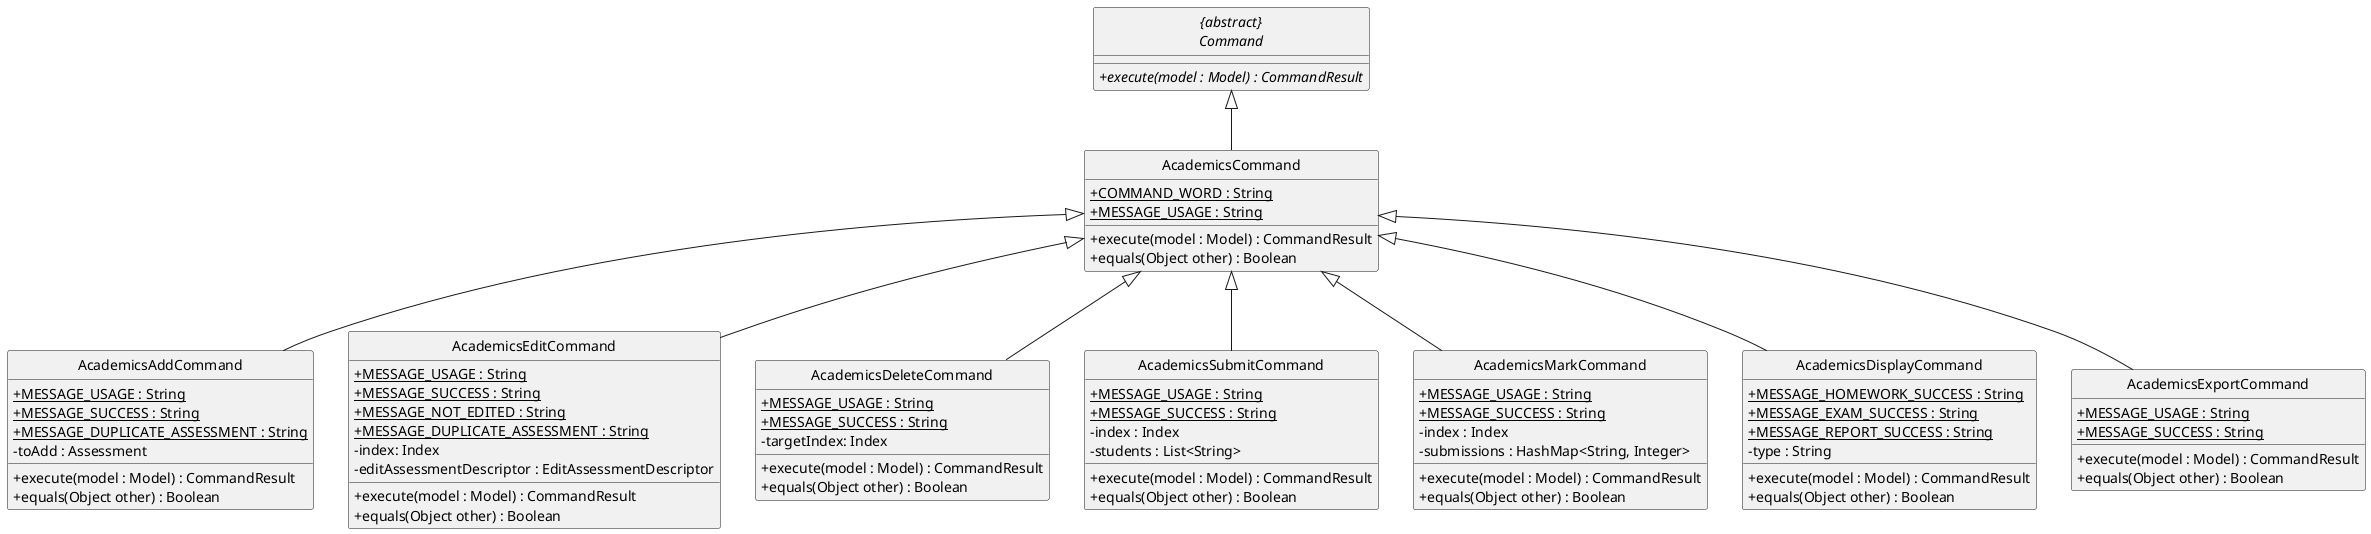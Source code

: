 @startuml

skinparam java backgroundColor #ffffff
skinparam classAttributeIconSize 0
hide circle

abstract class "{abstract}\nCommand" {
    + {abstract} execute(model : Model) : CommandResult
}

class "AcademicsCommand" {
    /' Fields '/
    + {static} COMMAND_WORD : String
    + {static} MESSAGE_USAGE : String

    /' Methods '/
    + execute(model : Model) : CommandResult
    + equals(Object other) : Boolean
}

class AcademicsAddCommand {
    /' Fields '/
    + {static} MESSAGE_USAGE : String
    + {static} MESSAGE_SUCCESS : String
    + {static} MESSAGE_DUPLICATE_ASSESSMENT : String
    - toAdd : Assessment


    /' Methods '/
    + execute(model : Model) : CommandResult
    + equals(Object other) : Boolean
}

class AcademicsEditCommand {
    /' Fields '/
    + {static} MESSAGE_USAGE : String
    + {static} MESSAGE_SUCCESS : String
    + {static} MESSAGE_NOT_EDITED : String
    + {static} MESSAGE_DUPLICATE_ASSESSMENT : String
    - index: Index
    - editAssessmentDescriptor : EditAssessmentDescriptor

    /' Methods '/
    + execute(model : Model) : CommandResult
    + equals(Object other) : Boolean
}

class AcademicsDeleteCommand {
    /' Fields '/
    + {static} MESSAGE_USAGE : String
    + {static} MESSAGE_SUCCESS : String
    - targetIndex: Index

    /' Methods '/
    + execute(model : Model) : CommandResult
    + equals(Object other) : Boolean
}

class AcademicsSubmitCommand {
    /' Fields '/
    + {static} MESSAGE_USAGE : String
    + {static} MESSAGE_SUCCESS : String
    - index : Index
    - students : List<String>

    /' Methods '/
    + execute(model : Model) : CommandResult
    + equals(Object other) : Boolean
}

class AcademicsMarkCommand {
    /' Fields '/
    + {static} MESSAGE_USAGE : String
    + {static} MESSAGE_SUCCESS : String
    - index : Index
    - submissions : HashMap<String, Integer>

    /' Methods '/
    + execute(model : Model) : CommandResult
    + equals(Object other) : Boolean
}

class AcademicsDisplayCommand {
    /' Fields '/
    + {static} MESSAGE_HOMEWORK_SUCCESS : String
    + {static} MESSAGE_EXAM_SUCCESS : String
    + {static} MESSAGE_REPORT_SUCCESS : String
    - type : String

    /' Methods '/
    + execute(model : Model) : CommandResult
    + equals(Object other) : Boolean
}

class AcademicsExportCommand {
    /' Fields '/
    + {static} MESSAGE_USAGE : String
    + {static} MESSAGE_SUCCESS : String

    /' Methods '/
    + execute(model : Model) : CommandResult
    + equals(Object other) : Boolean
}

AcademicsAddCommand --up|> "AcademicsCommand"
AcademicsEditCommand --up|> "AcademicsCommand"
AcademicsDeleteCommand --up|> "AcademicsCommand"
AcademicsSubmitCommand --up|> "AcademicsCommand"
AcademicsMarkCommand --up|> "AcademicsCommand"
AcademicsDisplayCommand --up|> "AcademicsCommand"
AcademicsExportCommand --up|> "AcademicsCommand"
AcademicsCommand --up|> "{abstract}\nCommand"



@enduml
